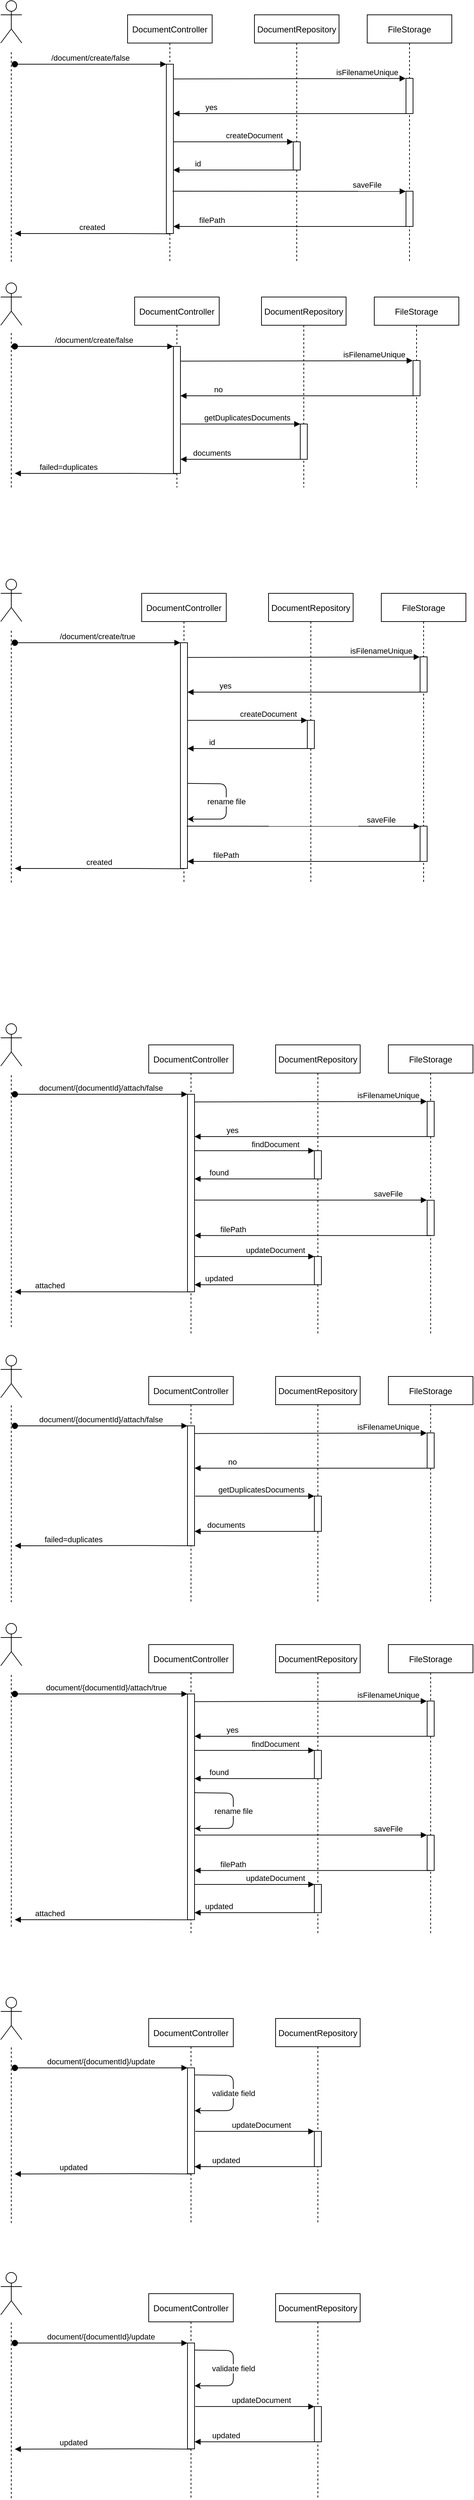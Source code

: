 <mxfile version="14.6.13" type="device"><diagram id="8T6bAkx1gr2A_bd3QeTR" name="Page-1"><mxGraphModel dx="1086" dy="806" grid="1" gridSize="10" guides="1" tooltips="1" connect="1" arrows="1" fold="1" page="1" pageScale="1" pageWidth="850" pageHeight="1100" math="0" shadow="0"><root><mxCell id="0"/><mxCell id="1" parent="0"/><mxCell id="2noFkYZ0FthQMO1kYZ7r-1" value="DocumentController" style="shape=umlLifeline;perimeter=lifelinePerimeter;container=1;collapsible=0;recursiveResize=0;rounded=0;shadow=0;strokeWidth=1;" parent="1" vertex="1"><mxGeometry x="330" y="70" width="120" height="350" as="geometry"/></mxCell><mxCell id="2noFkYZ0FthQMO1kYZ7r-2" value="" style="points=[];perimeter=orthogonalPerimeter;rounded=0;shadow=0;strokeWidth=1;" parent="2noFkYZ0FthQMO1kYZ7r-1" vertex="1"><mxGeometry x="55" y="70" width="10" height="240" as="geometry"/></mxCell><mxCell id="2noFkYZ0FthQMO1kYZ7r-3" value="/document/create/false" style="verticalAlign=bottom;startArrow=oval;endArrow=block;startSize=8;shadow=0;strokeWidth=1;" parent="2noFkYZ0FthQMO1kYZ7r-1" target="2noFkYZ0FthQMO1kYZ7r-2" edge="1"><mxGeometry relative="1" as="geometry"><mxPoint x="-160" y="70" as="sourcePoint"/></mxGeometry></mxCell><mxCell id="2noFkYZ0FthQMO1kYZ7r-4" value="DocumentRepository" style="shape=umlLifeline;perimeter=lifelinePerimeter;container=1;collapsible=0;recursiveResize=0;rounded=0;shadow=0;strokeWidth=1;" parent="1" vertex="1"><mxGeometry x="510" y="70" width="120" height="350" as="geometry"/></mxCell><mxCell id="2noFkYZ0FthQMO1kYZ7r-5" value="" style="points=[];perimeter=orthogonalPerimeter;rounded=0;shadow=0;strokeWidth=1;" parent="2noFkYZ0FthQMO1kYZ7r-4" vertex="1"><mxGeometry x="55" y="180" width="10" height="40" as="geometry"/></mxCell><mxCell id="2noFkYZ0FthQMO1kYZ7r-16" value="createDocument" style="verticalAlign=bottom;endArrow=block;entryX=0;entryY=0;shadow=0;strokeWidth=1;" parent="1" target="2noFkYZ0FthQMO1kYZ7r-5" edge="1"><mxGeometry x="0.353" relative="1" as="geometry"><mxPoint x="395" y="250" as="sourcePoint"/><mxPoint as="offset"/></mxGeometry></mxCell><mxCell id="2noFkYZ0FthQMO1kYZ7r-17" value="id" style="verticalAlign=bottom;endArrow=block;shadow=0;strokeWidth=1;" parent="1" source="2noFkYZ0FthQMO1kYZ7r-5" edge="1"><mxGeometry x="0.588" relative="1" as="geometry"><mxPoint x="450" y="290" as="sourcePoint"/><mxPoint x="395" y="290" as="targetPoint"/><Array as="points"><mxPoint x="470" y="290"/></Array><mxPoint as="offset"/></mxGeometry></mxCell><mxCell id="2noFkYZ0FthQMO1kYZ7r-18" value="" style="shape=umlActor;verticalLabelPosition=bottom;verticalAlign=top;html=1;outlineConnect=0;" parent="1" vertex="1"><mxGeometry x="150" y="50" width="30" height="60" as="geometry"/></mxCell><mxCell id="2noFkYZ0FthQMO1kYZ7r-19" value="" style="endArrow=none;dashed=1;html=1;" parent="1" edge="1"><mxGeometry width="50" height="50" relative="1" as="geometry"><mxPoint x="165" y="420" as="sourcePoint"/><mxPoint x="165" y="120" as="targetPoint"/></mxGeometry></mxCell><mxCell id="2noFkYZ0FthQMO1kYZ7r-20" value="created" style="verticalAlign=bottom;endArrow=block;shadow=0;strokeWidth=1;" parent="1" edge="1"><mxGeometry relative="1" as="geometry"><mxPoint x="390" y="380.34" as="sourcePoint"/><mxPoint x="170" y="380" as="targetPoint"/><Array as="points"><mxPoint x="315" y="380"/></Array></mxGeometry></mxCell><mxCell id="2noFkYZ0FthQMO1kYZ7r-25" value="FileStorage" style="shape=umlLifeline;perimeter=lifelinePerimeter;container=1;collapsible=0;recursiveResize=0;rounded=0;shadow=0;strokeWidth=1;" parent="1" vertex="1"><mxGeometry x="670" y="70" width="120" height="350" as="geometry"/></mxCell><mxCell id="2noFkYZ0FthQMO1kYZ7r-26" value="" style="points=[];perimeter=orthogonalPerimeter;rounded=0;shadow=0;strokeWidth=1;" parent="2noFkYZ0FthQMO1kYZ7r-25" vertex="1"><mxGeometry x="55" y="250" width="10" height="50" as="geometry"/></mxCell><mxCell id="2noFkYZ0FthQMO1kYZ7r-49" value="" style="points=[];perimeter=orthogonalPerimeter;rounded=0;shadow=0;strokeWidth=1;" parent="2noFkYZ0FthQMO1kYZ7r-25" vertex="1"><mxGeometry x="55" y="90" width="10" height="50" as="geometry"/></mxCell><mxCell id="2noFkYZ0FthQMO1kYZ7r-27" value="saveFile" style="verticalAlign=bottom;endArrow=block;shadow=0;strokeWidth=1;entryX=-0.037;entryY=0.005;entryDx=0;entryDy=0;entryPerimeter=0;exitX=0.9;exitY=0.75;exitDx=0;exitDy=0;exitPerimeter=0;" parent="1" source="2noFkYZ0FthQMO1kYZ7r-2" target="2noFkYZ0FthQMO1kYZ7r-26" edge="1"><mxGeometry x="0.669" relative="1" as="geometry"><mxPoint x="430" y="320" as="sourcePoint"/><mxPoint x="720" y="320" as="targetPoint"/><mxPoint as="offset"/></mxGeometry></mxCell><mxCell id="2noFkYZ0FthQMO1kYZ7r-29" value="filePath" style="verticalAlign=bottom;endArrow=block;shadow=0;strokeWidth=1;" parent="1" target="2noFkYZ0FthQMO1kYZ7r-2" edge="1"><mxGeometry x="0.672" relative="1" as="geometry"><mxPoint x="730" y="370" as="sourcePoint"/><mxPoint x="400" y="370" as="targetPoint"/><Array as="points"><mxPoint x="665" y="370"/></Array><mxPoint as="offset"/></mxGeometry></mxCell><mxCell id="2noFkYZ0FthQMO1kYZ7r-30" value="DocumentController" style="shape=umlLifeline;perimeter=lifelinePerimeter;container=1;collapsible=0;recursiveResize=0;rounded=0;shadow=0;strokeWidth=1;" parent="1" vertex="1"><mxGeometry x="360" y="1530" width="120" height="410" as="geometry"/></mxCell><mxCell id="2noFkYZ0FthQMO1kYZ7r-31" value="" style="points=[];perimeter=orthogonalPerimeter;rounded=0;shadow=0;strokeWidth=1;" parent="2noFkYZ0FthQMO1kYZ7r-30" vertex="1"><mxGeometry x="55" y="70" width="10" height="280" as="geometry"/></mxCell><mxCell id="2noFkYZ0FthQMO1kYZ7r-32" value="document/{documentId}/attach/false" style="verticalAlign=bottom;startArrow=oval;endArrow=block;startSize=8;shadow=0;strokeWidth=1;" parent="2noFkYZ0FthQMO1kYZ7r-30" target="2noFkYZ0FthQMO1kYZ7r-31" edge="1"><mxGeometry relative="1" as="geometry"><mxPoint x="-190" y="70" as="sourcePoint"/></mxGeometry></mxCell><mxCell id="2noFkYZ0FthQMO1kYZ7r-33" value="DocumentRepository" style="shape=umlLifeline;perimeter=lifelinePerimeter;container=1;collapsible=0;recursiveResize=0;rounded=0;shadow=0;strokeWidth=1;" parent="1" vertex="1"><mxGeometry x="540" y="1530" width="120" height="410" as="geometry"/></mxCell><mxCell id="2noFkYZ0FthQMO1kYZ7r-34" value="" style="points=[];perimeter=orthogonalPerimeter;rounded=0;shadow=0;strokeWidth=1;" parent="2noFkYZ0FthQMO1kYZ7r-33" vertex="1"><mxGeometry x="55" y="150" width="10" height="40" as="geometry"/></mxCell><mxCell id="2noFkYZ0FthQMO1kYZ7r-46" value="" style="points=[];perimeter=orthogonalPerimeter;rounded=0;shadow=0;strokeWidth=1;" parent="2noFkYZ0FthQMO1kYZ7r-33" vertex="1"><mxGeometry x="55" y="300" width="10" height="40" as="geometry"/></mxCell><mxCell id="2noFkYZ0FthQMO1kYZ7r-47" value="updateDocument" style="verticalAlign=bottom;endArrow=block;entryX=0;entryY=0;shadow=0;strokeWidth=1;" parent="2noFkYZ0FthQMO1kYZ7r-33" target="2noFkYZ0FthQMO1kYZ7r-46" edge="1"><mxGeometry x="0.353" relative="1" as="geometry"><mxPoint x="-115" y="300" as="sourcePoint"/><mxPoint as="offset"/></mxGeometry></mxCell><mxCell id="2noFkYZ0FthQMO1kYZ7r-48" value="updated" style="verticalAlign=bottom;endArrow=block;shadow=0;strokeWidth=1;" parent="2noFkYZ0FthQMO1kYZ7r-33" source="2noFkYZ0FthQMO1kYZ7r-46" edge="1"><mxGeometry x="0.588" relative="1" as="geometry"><mxPoint x="-60" y="340" as="sourcePoint"/><mxPoint x="-115" y="340" as="targetPoint"/><Array as="points"><mxPoint x="-40" y="340"/></Array><mxPoint as="offset"/></mxGeometry></mxCell><mxCell id="2noFkYZ0FthQMO1kYZ7r-35" value="findDocument" style="verticalAlign=bottom;endArrow=block;entryX=0;entryY=0;shadow=0;strokeWidth=1;" parent="1" target="2noFkYZ0FthQMO1kYZ7r-34" edge="1"><mxGeometry x="0.353" relative="1" as="geometry"><mxPoint x="425" y="1680" as="sourcePoint"/><mxPoint as="offset"/></mxGeometry></mxCell><mxCell id="2noFkYZ0FthQMO1kYZ7r-36" value="found" style="verticalAlign=bottom;endArrow=block;shadow=0;strokeWidth=1;" parent="1" source="2noFkYZ0FthQMO1kYZ7r-34" edge="1"><mxGeometry x="0.588" relative="1" as="geometry"><mxPoint x="480" y="1720" as="sourcePoint"/><mxPoint x="425" y="1720" as="targetPoint"/><Array as="points"><mxPoint x="500" y="1720"/></Array><mxPoint as="offset"/></mxGeometry></mxCell><mxCell id="2noFkYZ0FthQMO1kYZ7r-37" value="" style="shape=umlActor;verticalLabelPosition=bottom;verticalAlign=top;html=1;outlineConnect=0;" parent="1" vertex="1"><mxGeometry x="150" y="1500" width="30" height="60" as="geometry"/></mxCell><mxCell id="2noFkYZ0FthQMO1kYZ7r-38" value="" style="endArrow=none;dashed=1;html=1;" parent="1" edge="1"><mxGeometry width="50" height="50" relative="1" as="geometry"><mxPoint x="165" y="1930" as="sourcePoint"/><mxPoint x="165" y="1570" as="targetPoint"/></mxGeometry></mxCell><mxCell id="2noFkYZ0FthQMO1kYZ7r-40" value="FileStorage" style="shape=umlLifeline;perimeter=lifelinePerimeter;container=1;collapsible=0;recursiveResize=0;rounded=0;shadow=0;strokeWidth=1;" parent="1" vertex="1"><mxGeometry x="700" y="1530" width="120" height="410" as="geometry"/></mxCell><mxCell id="2noFkYZ0FthQMO1kYZ7r-41" value="" style="points=[];perimeter=orthogonalPerimeter;rounded=0;shadow=0;strokeWidth=1;" parent="2noFkYZ0FthQMO1kYZ7r-40" vertex="1"><mxGeometry x="55" y="220.25" width="10" height="50" as="geometry"/></mxCell><mxCell id="2noFkYZ0FthQMO1kYZ7r-53" value="isFilenameUnique" style="verticalAlign=bottom;endArrow=block;shadow=0;strokeWidth=1;entryX=-0.045;entryY=0.004;entryDx=0;entryDy=0;entryPerimeter=0;exitX=1.06;exitY=0.337;exitDx=0;exitDy=0;exitPerimeter=0;" parent="2noFkYZ0FthQMO1kYZ7r-40" target="2noFkYZ0FthQMO1kYZ7r-52" edge="1"><mxGeometry x="0.669" relative="1" as="geometry"><mxPoint x="-274.4" y="80.88" as="sourcePoint"/><mxPoint x="50.63" y="80.25" as="targetPoint"/><mxPoint as="offset"/></mxGeometry></mxCell><mxCell id="2noFkYZ0FthQMO1kYZ7r-52" value="" style="points=[];perimeter=orthogonalPerimeter;rounded=0;shadow=0;strokeWidth=1;" parent="2noFkYZ0FthQMO1kYZ7r-40" vertex="1"><mxGeometry x="55" y="80" width="10" height="50" as="geometry"/></mxCell><mxCell id="2noFkYZ0FthQMO1kYZ7r-54" value="yes" style="verticalAlign=bottom;endArrow=block;shadow=0;strokeWidth=1;" parent="2noFkYZ0FthQMO1kYZ7r-40" edge="1"><mxGeometry x="0.672" relative="1" as="geometry"><mxPoint x="55" y="130.0" as="sourcePoint"/><mxPoint x="-275" y="130" as="targetPoint"/><Array as="points"><mxPoint x="-10" y="130"/></Array><mxPoint as="offset"/></mxGeometry></mxCell><mxCell id="2noFkYZ0FthQMO1kYZ7r-42" value="saveFile" style="verticalAlign=bottom;endArrow=block;entryX=-0.036;entryY=-0.005;shadow=0;strokeWidth=1;entryDx=0;entryDy=0;entryPerimeter=0;" parent="1" target="2noFkYZ0FthQMO1kYZ7r-41" edge="1"><mxGeometry x="0.669" relative="1" as="geometry"><mxPoint x="425" y="1750" as="sourcePoint"/><mxPoint x="750" y="1750.25" as="targetPoint"/><mxPoint as="offset"/></mxGeometry></mxCell><mxCell id="2noFkYZ0FthQMO1kYZ7r-43" value="filePath" style="verticalAlign=bottom;endArrow=block;shadow=0;strokeWidth=1;" parent="1" edge="1"><mxGeometry x="0.672" relative="1" as="geometry"><mxPoint x="760" y="1800.25" as="sourcePoint"/><mxPoint x="425" y="1800.25" as="targetPoint"/><Array as="points"><mxPoint x="665" y="1800.25"/></Array><mxPoint as="offset"/></mxGeometry></mxCell><mxCell id="2noFkYZ0FthQMO1kYZ7r-50" value="isFilenameUnique" style="verticalAlign=bottom;endArrow=block;shadow=0;strokeWidth=1;entryX=-0.045;entryY=0.004;entryDx=0;entryDy=0;entryPerimeter=0;exitX=1.06;exitY=0.337;exitDx=0;exitDy=0;exitPerimeter=0;" parent="1" target="2noFkYZ0FthQMO1kYZ7r-49" edge="1"><mxGeometry x="0.669" relative="1" as="geometry"><mxPoint x="395.6" y="160.88" as="sourcePoint"/><mxPoint x="720.63" y="160.25" as="targetPoint"/><mxPoint as="offset"/></mxGeometry></mxCell><mxCell id="2noFkYZ0FthQMO1kYZ7r-51" value="yes" style="verticalAlign=bottom;endArrow=block;shadow=0;strokeWidth=1;" parent="1" edge="1"><mxGeometry x="0.672" relative="1" as="geometry"><mxPoint x="725" y="210.0" as="sourcePoint"/><mxPoint x="395" y="210" as="targetPoint"/><Array as="points"><mxPoint x="660" y="210"/></Array><mxPoint as="offset"/></mxGeometry></mxCell><mxCell id="2noFkYZ0FthQMO1kYZ7r-56" value="DocumentController" style="shape=umlLifeline;perimeter=lifelinePerimeter;container=1;collapsible=0;recursiveResize=0;rounded=0;shadow=0;strokeWidth=1;" parent="1" vertex="1"><mxGeometry x="340" y="470" width="120" height="270" as="geometry"/></mxCell><mxCell id="2noFkYZ0FthQMO1kYZ7r-57" value="" style="points=[];perimeter=orthogonalPerimeter;rounded=0;shadow=0;strokeWidth=1;" parent="2noFkYZ0FthQMO1kYZ7r-56" vertex="1"><mxGeometry x="55" y="70" width="10" height="180" as="geometry"/></mxCell><mxCell id="2noFkYZ0FthQMO1kYZ7r-58" value="/document/create/false" style="verticalAlign=bottom;startArrow=oval;endArrow=block;startSize=8;shadow=0;strokeWidth=1;" parent="2noFkYZ0FthQMO1kYZ7r-56" target="2noFkYZ0FthQMO1kYZ7r-57" edge="1"><mxGeometry relative="1" as="geometry"><mxPoint x="-170" y="70" as="sourcePoint"/></mxGeometry></mxCell><mxCell id="2noFkYZ0FthQMO1kYZ7r-59" value="DocumentRepository" style="shape=umlLifeline;perimeter=lifelinePerimeter;container=1;collapsible=0;recursiveResize=0;rounded=0;shadow=0;strokeWidth=1;" parent="1" vertex="1"><mxGeometry x="520" y="470" width="120" height="270" as="geometry"/></mxCell><mxCell id="2noFkYZ0FthQMO1kYZ7r-63" value="" style="shape=umlActor;verticalLabelPosition=bottom;verticalAlign=top;html=1;outlineConnect=0;" parent="1" vertex="1"><mxGeometry x="150" y="450" width="30" height="60" as="geometry"/></mxCell><mxCell id="2noFkYZ0FthQMO1kYZ7r-64" value="" style="endArrow=none;dashed=1;html=1;" parent="1" edge="1"><mxGeometry width="50" height="50" relative="1" as="geometry"><mxPoint x="165" y="740" as="sourcePoint"/><mxPoint x="165" y="520" as="targetPoint"/></mxGeometry></mxCell><mxCell id="2noFkYZ0FthQMO1kYZ7r-65" value="failed=duplicates" style="verticalAlign=bottom;endArrow=block;shadow=0;strokeWidth=1;" parent="1" edge="1"><mxGeometry x="0.333" relative="1" as="geometry"><mxPoint x="400" y="720.34" as="sourcePoint"/><mxPoint x="170" y="720" as="targetPoint"/><Array as="points"><mxPoint x="325" y="720"/></Array><mxPoint as="offset"/></mxGeometry></mxCell><mxCell id="2noFkYZ0FthQMO1kYZ7r-66" value="FileStorage" style="shape=umlLifeline;perimeter=lifelinePerimeter;container=1;collapsible=0;recursiveResize=0;rounded=0;shadow=0;strokeWidth=1;" parent="1" vertex="1"><mxGeometry x="680" y="470" width="120" height="270" as="geometry"/></mxCell><mxCell id="2noFkYZ0FthQMO1kYZ7r-68" value="" style="points=[];perimeter=orthogonalPerimeter;rounded=0;shadow=0;strokeWidth=1;" parent="2noFkYZ0FthQMO1kYZ7r-66" vertex="1"><mxGeometry x="55" y="90" width="10" height="50" as="geometry"/></mxCell><mxCell id="2noFkYZ0FthQMO1kYZ7r-71" value="isFilenameUnique" style="verticalAlign=bottom;endArrow=block;shadow=0;strokeWidth=1;entryX=-0.045;entryY=0.004;entryDx=0;entryDy=0;entryPerimeter=0;exitX=1.06;exitY=0.337;exitDx=0;exitDy=0;exitPerimeter=0;" parent="1" target="2noFkYZ0FthQMO1kYZ7r-68" edge="1"><mxGeometry x="0.669" relative="1" as="geometry"><mxPoint x="405.6" y="560.88" as="sourcePoint"/><mxPoint x="730.63" y="560.25" as="targetPoint"/><mxPoint as="offset"/></mxGeometry></mxCell><mxCell id="2noFkYZ0FthQMO1kYZ7r-72" value="no" style="verticalAlign=bottom;endArrow=block;shadow=0;strokeWidth=1;" parent="1" edge="1"><mxGeometry x="0.672" relative="1" as="geometry"><mxPoint x="735" y="610.0" as="sourcePoint"/><mxPoint x="405" y="610" as="targetPoint"/><Array as="points"><mxPoint x="670" y="610"/></Array><mxPoint as="offset"/></mxGeometry></mxCell><mxCell id="2noFkYZ0FthQMO1kYZ7r-107" value="DocumentController" style="shape=umlLifeline;perimeter=lifelinePerimeter;container=1;collapsible=0;recursiveResize=0;rounded=0;shadow=0;strokeWidth=1;" parent="1" vertex="1"><mxGeometry x="350" y="890" width="120" height="410" as="geometry"/></mxCell><mxCell id="2noFkYZ0FthQMO1kYZ7r-108" value="" style="points=[];perimeter=orthogonalPerimeter;rounded=0;shadow=0;strokeWidth=1;" parent="2noFkYZ0FthQMO1kYZ7r-107" vertex="1"><mxGeometry x="55" y="70" width="10" height="320" as="geometry"/></mxCell><mxCell id="2noFkYZ0FthQMO1kYZ7r-109" value="/document/create/true" style="verticalAlign=bottom;startArrow=oval;endArrow=block;startSize=8;shadow=0;strokeWidth=1;" parent="2noFkYZ0FthQMO1kYZ7r-107" target="2noFkYZ0FthQMO1kYZ7r-108" edge="1"><mxGeometry relative="1" as="geometry"><mxPoint x="-180" y="70" as="sourcePoint"/></mxGeometry></mxCell><mxCell id="2noFkYZ0FthQMO1kYZ7r-126" value="rename file" style="endArrow=classic;html=1;exitX=1.016;exitY=0.623;exitDx=0;exitDy=0;exitPerimeter=0;" parent="2noFkYZ0FthQMO1kYZ7r-107" source="2noFkYZ0FthQMO1kYZ7r-108" edge="1"><mxGeometry width="50" height="50" relative="1" as="geometry"><mxPoint x="70" y="270" as="sourcePoint"/><mxPoint x="65" y="320" as="targetPoint"/><Array as="points"><mxPoint x="120" y="270"/><mxPoint x="120" y="320"/></Array></mxGeometry></mxCell><mxCell id="2noFkYZ0FthQMO1kYZ7r-110" value="DocumentRepository" style="shape=umlLifeline;perimeter=lifelinePerimeter;container=1;collapsible=0;recursiveResize=0;rounded=0;shadow=0;strokeWidth=1;" parent="1" vertex="1"><mxGeometry x="530" y="890" width="120" height="410" as="geometry"/></mxCell><mxCell id="2noFkYZ0FthQMO1kYZ7r-111" value="" style="points=[];perimeter=orthogonalPerimeter;rounded=0;shadow=0;strokeWidth=1;" parent="2noFkYZ0FthQMO1kYZ7r-110" vertex="1"><mxGeometry x="55" y="180" width="10" height="40" as="geometry"/></mxCell><mxCell id="2noFkYZ0FthQMO1kYZ7r-112" value="createDocument" style="verticalAlign=bottom;endArrow=block;entryX=0;entryY=0;shadow=0;strokeWidth=1;" parent="1" target="2noFkYZ0FthQMO1kYZ7r-111" edge="1"><mxGeometry x="0.353" relative="1" as="geometry"><mxPoint x="415" y="1070" as="sourcePoint"/><mxPoint as="offset"/></mxGeometry></mxCell><mxCell id="2noFkYZ0FthQMO1kYZ7r-113" value="id" style="verticalAlign=bottom;endArrow=block;shadow=0;strokeWidth=1;" parent="1" source="2noFkYZ0FthQMO1kYZ7r-111" edge="1"><mxGeometry x="0.588" relative="1" as="geometry"><mxPoint x="470" y="1110" as="sourcePoint"/><mxPoint x="415" y="1110" as="targetPoint"/><Array as="points"><mxPoint x="490" y="1110"/></Array><mxPoint as="offset"/></mxGeometry></mxCell><mxCell id="2noFkYZ0FthQMO1kYZ7r-114" value="" style="shape=umlActor;verticalLabelPosition=bottom;verticalAlign=top;html=1;outlineConnect=0;" parent="1" vertex="1"><mxGeometry x="150" y="870" width="30" height="60" as="geometry"/></mxCell><mxCell id="2noFkYZ0FthQMO1kYZ7r-115" value="" style="endArrow=none;dashed=1;html=1;" parent="1" edge="1"><mxGeometry width="50" height="50" relative="1" as="geometry"><mxPoint x="165" y="1300" as="sourcePoint"/><mxPoint x="165" y="940.0" as="targetPoint"/></mxGeometry></mxCell><mxCell id="2noFkYZ0FthQMO1kYZ7r-116" value="created" style="verticalAlign=bottom;endArrow=block;shadow=0;strokeWidth=1;" parent="1" edge="1"><mxGeometry relative="1" as="geometry"><mxPoint x="410" y="1280.34" as="sourcePoint"/><mxPoint x="170" y="1280" as="targetPoint"/><Array as="points"><mxPoint x="335" y="1280"/></Array></mxGeometry></mxCell><mxCell id="2noFkYZ0FthQMO1kYZ7r-117" value="FileStorage" style="shape=umlLifeline;perimeter=lifelinePerimeter;container=1;collapsible=0;recursiveResize=0;rounded=0;shadow=0;strokeWidth=1;" parent="1" vertex="1"><mxGeometry x="690" y="890" width="120" height="410" as="geometry"/></mxCell><mxCell id="2noFkYZ0FthQMO1kYZ7r-118" value="" style="points=[];perimeter=orthogonalPerimeter;rounded=0;shadow=0;strokeWidth=1;" parent="2noFkYZ0FthQMO1kYZ7r-117" vertex="1"><mxGeometry x="55" y="330" width="10" height="50" as="geometry"/></mxCell><mxCell id="2noFkYZ0FthQMO1kYZ7r-119" value="" style="points=[];perimeter=orthogonalPerimeter;rounded=0;shadow=0;strokeWidth=1;" parent="2noFkYZ0FthQMO1kYZ7r-117" vertex="1"><mxGeometry x="55" y="90" width="10" height="50" as="geometry"/></mxCell><mxCell id="2noFkYZ0FthQMO1kYZ7r-120" value="saveFile" style="verticalAlign=bottom;endArrow=block;shadow=0;strokeWidth=1;entryX=-0.037;entryY=0.005;entryDx=0;entryDy=0;entryPerimeter=0;exitX=0.9;exitY=0.75;exitDx=0;exitDy=0;exitPerimeter=0;" parent="1" target="2noFkYZ0FthQMO1kYZ7r-118" edge="1"><mxGeometry x="0.669" relative="1" as="geometry"><mxPoint x="414" y="1220" as="sourcePoint"/><mxPoint x="740" y="1220" as="targetPoint"/><mxPoint as="offset"/></mxGeometry></mxCell><mxCell id="2noFkYZ0FthQMO1kYZ7r-121" value="filePath" style="verticalAlign=bottom;endArrow=block;shadow=0;strokeWidth=1;" parent="1" edge="1"><mxGeometry x="0.672" relative="1" as="geometry"><mxPoint x="750" y="1270" as="sourcePoint"/><mxPoint x="415" y="1270" as="targetPoint"/><Array as="points"><mxPoint x="685" y="1270"/></Array><mxPoint as="offset"/></mxGeometry></mxCell><mxCell id="2noFkYZ0FthQMO1kYZ7r-122" value="isFilenameUnique" style="verticalAlign=bottom;endArrow=block;shadow=0;strokeWidth=1;entryX=-0.045;entryY=0.004;entryDx=0;entryDy=0;entryPerimeter=0;exitX=1.06;exitY=0.337;exitDx=0;exitDy=0;exitPerimeter=0;" parent="1" target="2noFkYZ0FthQMO1kYZ7r-119" edge="1"><mxGeometry x="0.669" relative="1" as="geometry"><mxPoint x="415.6" y="980.88" as="sourcePoint"/><mxPoint x="740.63" y="980.25" as="targetPoint"/><mxPoint as="offset"/></mxGeometry></mxCell><mxCell id="2noFkYZ0FthQMO1kYZ7r-123" value="yes" style="verticalAlign=bottom;endArrow=block;shadow=0;strokeWidth=1;" parent="1" edge="1"><mxGeometry x="0.672" relative="1" as="geometry"><mxPoint x="745" y="1030" as="sourcePoint"/><mxPoint x="415" y="1030" as="targetPoint"/><Array as="points"><mxPoint x="680" y="1030"/></Array><mxPoint as="offset"/></mxGeometry></mxCell><mxCell id="2noFkYZ0FthQMO1kYZ7r-127" value="" style="points=[];perimeter=orthogonalPerimeter;rounded=0;shadow=0;strokeWidth=1;" parent="1" vertex="1"><mxGeometry x="575" y="650" width="10" height="50" as="geometry"/></mxCell><mxCell id="2noFkYZ0FthQMO1kYZ7r-128" value="getDuplicatesDocuments" style="verticalAlign=bottom;endArrow=block;shadow=0;strokeWidth=1;entryX=-0.045;entryY=0.004;entryDx=0;entryDy=0;entryPerimeter=0;exitX=1.1;exitY=0.611;exitDx=0;exitDy=0;exitPerimeter=0;" parent="1" source="2noFkYZ0FthQMO1kYZ7r-57" edge="1"><mxGeometry x="0.112" relative="1" as="geometry"><mxPoint x="410" y="650" as="sourcePoint"/><mxPoint x="575" y="650" as="targetPoint"/><mxPoint as="offset"/></mxGeometry></mxCell><mxCell id="2noFkYZ0FthQMO1kYZ7r-129" value="documents" style="verticalAlign=bottom;endArrow=block;shadow=0;strokeWidth=1;" parent="1" edge="1"><mxGeometry x="0.471" relative="1" as="geometry"><mxPoint x="575" y="700" as="sourcePoint"/><mxPoint x="405" y="700" as="targetPoint"/><Array as="points"><mxPoint x="510" y="700"/></Array><mxPoint as="offset"/></mxGeometry></mxCell><mxCell id="2noFkYZ0FthQMO1kYZ7r-155" value="DocumentController" style="shape=umlLifeline;perimeter=lifelinePerimeter;container=1;collapsible=0;recursiveResize=0;rounded=0;shadow=0;strokeWidth=1;" parent="1" vertex="1"><mxGeometry x="360" y="2000" width="120" height="320" as="geometry"/></mxCell><mxCell id="2noFkYZ0FthQMO1kYZ7r-156" value="" style="points=[];perimeter=orthogonalPerimeter;rounded=0;shadow=0;strokeWidth=1;" parent="2noFkYZ0FthQMO1kYZ7r-155" vertex="1"><mxGeometry x="55" y="70" width="10" height="170" as="geometry"/></mxCell><mxCell id="2noFkYZ0FthQMO1kYZ7r-157" value="document/{documentId}/attach/false" style="verticalAlign=bottom;startArrow=oval;endArrow=block;startSize=8;shadow=0;strokeWidth=1;" parent="2noFkYZ0FthQMO1kYZ7r-155" target="2noFkYZ0FthQMO1kYZ7r-156" edge="1"><mxGeometry relative="1" as="geometry"><mxPoint x="-190" y="70" as="sourcePoint"/></mxGeometry></mxCell><mxCell id="2noFkYZ0FthQMO1kYZ7r-158" value="DocumentRepository" style="shape=umlLifeline;perimeter=lifelinePerimeter;container=1;collapsible=0;recursiveResize=0;rounded=0;shadow=0;strokeWidth=1;" parent="1" vertex="1"><mxGeometry x="540" y="2000" width="120" height="320" as="geometry"/></mxCell><mxCell id="2noFkYZ0FthQMO1kYZ7r-165" value="" style="shape=umlActor;verticalLabelPosition=bottom;verticalAlign=top;html=1;outlineConnect=0;" parent="1" vertex="1"><mxGeometry x="150" y="1970" width="30" height="60" as="geometry"/></mxCell><mxCell id="2noFkYZ0FthQMO1kYZ7r-166" value="" style="endArrow=none;dashed=1;html=1;" parent="1" edge="1"><mxGeometry width="50" height="50" relative="1" as="geometry"><mxPoint x="165" y="2320" as="sourcePoint"/><mxPoint x="165" y="2040" as="targetPoint"/></mxGeometry></mxCell><mxCell id="2noFkYZ0FthQMO1kYZ7r-168" value="FileStorage" style="shape=umlLifeline;perimeter=lifelinePerimeter;container=1;collapsible=0;recursiveResize=0;rounded=0;shadow=0;strokeWidth=1;" parent="1" vertex="1"><mxGeometry x="700" y="2000" width="120" height="320" as="geometry"/></mxCell><mxCell id="2noFkYZ0FthQMO1kYZ7r-170" value="isFilenameUnique" style="verticalAlign=bottom;endArrow=block;shadow=0;strokeWidth=1;entryX=-0.045;entryY=0.004;entryDx=0;entryDy=0;entryPerimeter=0;exitX=1.06;exitY=0.337;exitDx=0;exitDy=0;exitPerimeter=0;" parent="2noFkYZ0FthQMO1kYZ7r-168" target="2noFkYZ0FthQMO1kYZ7r-171" edge="1"><mxGeometry x="0.669" relative="1" as="geometry"><mxPoint x="-274.4" y="80.88" as="sourcePoint"/><mxPoint x="50.63" y="80.25" as="targetPoint"/><mxPoint as="offset"/></mxGeometry></mxCell><mxCell id="2noFkYZ0FthQMO1kYZ7r-171" value="" style="points=[];perimeter=orthogonalPerimeter;rounded=0;shadow=0;strokeWidth=1;" parent="2noFkYZ0FthQMO1kYZ7r-168" vertex="1"><mxGeometry x="55" y="80" width="10" height="50" as="geometry"/></mxCell><mxCell id="2noFkYZ0FthQMO1kYZ7r-172" value="no" style="verticalAlign=bottom;endArrow=block;shadow=0;strokeWidth=1;" parent="2noFkYZ0FthQMO1kYZ7r-168" edge="1"><mxGeometry x="0.672" relative="1" as="geometry"><mxPoint x="55" y="130.0" as="sourcePoint"/><mxPoint x="-275" y="130" as="targetPoint"/><Array as="points"><mxPoint x="-10" y="130"/></Array><mxPoint as="offset"/></mxGeometry></mxCell><mxCell id="2noFkYZ0FthQMO1kYZ7r-176" value="failed=duplicates" style="verticalAlign=bottom;endArrow=block;shadow=0;strokeWidth=1;" parent="1" edge="1"><mxGeometry x="0.333" relative="1" as="geometry"><mxPoint x="420" y="2239.93" as="sourcePoint"/><mxPoint x="170" y="2240" as="targetPoint"/><Array as="points"><mxPoint x="345" y="2239.59"/></Array><mxPoint as="offset"/></mxGeometry></mxCell><mxCell id="2noFkYZ0FthQMO1kYZ7r-177" value="" style="points=[];perimeter=orthogonalPerimeter;rounded=0;shadow=0;strokeWidth=1;" parent="1" vertex="1"><mxGeometry x="595" y="2169.59" width="10" height="50" as="geometry"/></mxCell><mxCell id="2noFkYZ0FthQMO1kYZ7r-178" value="getDuplicatesDocuments" style="verticalAlign=bottom;endArrow=block;shadow=0;strokeWidth=1;entryX=-0.045;entryY=0.004;entryDx=0;entryDy=0;entryPerimeter=0;exitX=1.1;exitY=0.611;exitDx=0;exitDy=0;exitPerimeter=0;" parent="1" edge="1"><mxGeometry x="0.112" relative="1" as="geometry"><mxPoint x="426" y="2169.57" as="sourcePoint"/><mxPoint x="595" y="2169.59" as="targetPoint"/><mxPoint as="offset"/></mxGeometry></mxCell><mxCell id="2noFkYZ0FthQMO1kYZ7r-179" value="documents" style="verticalAlign=bottom;endArrow=block;shadow=0;strokeWidth=1;" parent="1" edge="1"><mxGeometry x="0.471" relative="1" as="geometry"><mxPoint x="595" y="2219.59" as="sourcePoint"/><mxPoint x="425" y="2219.59" as="targetPoint"/><Array as="points"><mxPoint x="530" y="2219.59"/></Array><mxPoint as="offset"/></mxGeometry></mxCell><mxCell id="2noFkYZ0FthQMO1kYZ7r-180" value="DocumentController" style="shape=umlLifeline;perimeter=lifelinePerimeter;container=1;collapsible=0;recursiveResize=0;rounded=0;shadow=0;strokeWidth=1;" parent="1" vertex="1"><mxGeometry x="360" y="2380" width="120" height="410" as="geometry"/></mxCell><mxCell id="2noFkYZ0FthQMO1kYZ7r-181" value="" style="points=[];perimeter=orthogonalPerimeter;rounded=0;shadow=0;strokeWidth=1;" parent="2noFkYZ0FthQMO1kYZ7r-180" vertex="1"><mxGeometry x="55" y="70" width="10" height="320" as="geometry"/></mxCell><mxCell id="2noFkYZ0FthQMO1kYZ7r-182" value="document/{documentId}/attach/true" style="verticalAlign=bottom;startArrow=oval;endArrow=block;startSize=8;shadow=0;strokeWidth=1;" parent="2noFkYZ0FthQMO1kYZ7r-180" target="2noFkYZ0FthQMO1kYZ7r-181" edge="1"><mxGeometry x="0.061" relative="1" as="geometry"><mxPoint x="-190" y="70" as="sourcePoint"/><mxPoint as="offset"/></mxGeometry></mxCell><mxCell id="2noFkYZ0FthQMO1kYZ7r-183" value="DocumentRepository" style="shape=umlLifeline;perimeter=lifelinePerimeter;container=1;collapsible=0;recursiveResize=0;rounded=0;shadow=0;strokeWidth=1;" parent="1" vertex="1"><mxGeometry x="540" y="2380" width="120" height="410" as="geometry"/></mxCell><mxCell id="2noFkYZ0FthQMO1kYZ7r-184" value="" style="points=[];perimeter=orthogonalPerimeter;rounded=0;shadow=0;strokeWidth=1;" parent="2noFkYZ0FthQMO1kYZ7r-183" vertex="1"><mxGeometry x="55" y="150" width="10" height="40" as="geometry"/></mxCell><mxCell id="2noFkYZ0FthQMO1kYZ7r-185" value="" style="points=[];perimeter=orthogonalPerimeter;rounded=0;shadow=0;strokeWidth=1;" parent="2noFkYZ0FthQMO1kYZ7r-183" vertex="1"><mxGeometry x="55" y="340" width="10" height="40" as="geometry"/></mxCell><mxCell id="2noFkYZ0FthQMO1kYZ7r-186" value="updateDocument" style="verticalAlign=bottom;endArrow=block;entryX=0;entryY=0;shadow=0;strokeWidth=1;" parent="2noFkYZ0FthQMO1kYZ7r-183" target="2noFkYZ0FthQMO1kYZ7r-185" edge="1"><mxGeometry x="0.353" relative="1" as="geometry"><mxPoint x="-115" y="340" as="sourcePoint"/><mxPoint as="offset"/></mxGeometry></mxCell><mxCell id="2noFkYZ0FthQMO1kYZ7r-187" value="updated" style="verticalAlign=bottom;endArrow=block;shadow=0;strokeWidth=1;" parent="2noFkYZ0FthQMO1kYZ7r-183" source="2noFkYZ0FthQMO1kYZ7r-185" edge="1"><mxGeometry x="0.588" relative="1" as="geometry"><mxPoint x="-60" y="380" as="sourcePoint"/><mxPoint x="-115" y="380" as="targetPoint"/><Array as="points"><mxPoint x="-40" y="380"/></Array><mxPoint as="offset"/></mxGeometry></mxCell><mxCell id="2noFkYZ0FthQMO1kYZ7r-188" value="findDocument" style="verticalAlign=bottom;endArrow=block;entryX=0;entryY=0;shadow=0;strokeWidth=1;" parent="1" target="2noFkYZ0FthQMO1kYZ7r-184" edge="1"><mxGeometry x="0.353" relative="1" as="geometry"><mxPoint x="425" y="2530" as="sourcePoint"/><mxPoint as="offset"/></mxGeometry></mxCell><mxCell id="2noFkYZ0FthQMO1kYZ7r-189" value="found" style="verticalAlign=bottom;endArrow=block;shadow=0;strokeWidth=1;" parent="1" source="2noFkYZ0FthQMO1kYZ7r-184" edge="1"><mxGeometry x="0.588" relative="1" as="geometry"><mxPoint x="480" y="2570" as="sourcePoint"/><mxPoint x="425" y="2570" as="targetPoint"/><Array as="points"><mxPoint x="500" y="2570"/></Array><mxPoint as="offset"/></mxGeometry></mxCell><mxCell id="2noFkYZ0FthQMO1kYZ7r-190" value="" style="shape=umlActor;verticalLabelPosition=bottom;verticalAlign=top;html=1;outlineConnect=0;" parent="1" vertex="1"><mxGeometry x="150" y="2350" width="30" height="60" as="geometry"/></mxCell><mxCell id="2noFkYZ0FthQMO1kYZ7r-191" value="" style="endArrow=none;dashed=1;html=1;" parent="1" edge="1"><mxGeometry width="50" height="50" relative="1" as="geometry"><mxPoint x="165" y="2780" as="sourcePoint"/><mxPoint x="165" y="2420" as="targetPoint"/></mxGeometry></mxCell><mxCell id="2noFkYZ0FthQMO1kYZ7r-193" value="FileStorage" style="shape=umlLifeline;perimeter=lifelinePerimeter;container=1;collapsible=0;recursiveResize=0;rounded=0;shadow=0;strokeWidth=1;" parent="1" vertex="1"><mxGeometry x="700" y="2380" width="120" height="410" as="geometry"/></mxCell><mxCell id="2noFkYZ0FthQMO1kYZ7r-194" value="" style="points=[];perimeter=orthogonalPerimeter;rounded=0;shadow=0;strokeWidth=1;" parent="2noFkYZ0FthQMO1kYZ7r-193" vertex="1"><mxGeometry x="55" y="270.25" width="10" height="50" as="geometry"/></mxCell><mxCell id="2noFkYZ0FthQMO1kYZ7r-195" value="isFilenameUnique" style="verticalAlign=bottom;endArrow=block;shadow=0;strokeWidth=1;entryX=-0.045;entryY=0.004;entryDx=0;entryDy=0;entryPerimeter=0;exitX=1.06;exitY=0.337;exitDx=0;exitDy=0;exitPerimeter=0;" parent="2noFkYZ0FthQMO1kYZ7r-193" target="2noFkYZ0FthQMO1kYZ7r-196" edge="1"><mxGeometry x="0.669" relative="1" as="geometry"><mxPoint x="-274.4" y="80.88" as="sourcePoint"/><mxPoint x="50.63" y="80.25" as="targetPoint"/><mxPoint as="offset"/></mxGeometry></mxCell><mxCell id="2noFkYZ0FthQMO1kYZ7r-196" value="" style="points=[];perimeter=orthogonalPerimeter;rounded=0;shadow=0;strokeWidth=1;" parent="2noFkYZ0FthQMO1kYZ7r-193" vertex="1"><mxGeometry x="55" y="80" width="10" height="50" as="geometry"/></mxCell><mxCell id="2noFkYZ0FthQMO1kYZ7r-197" value="yes" style="verticalAlign=bottom;endArrow=block;shadow=0;strokeWidth=1;" parent="2noFkYZ0FthQMO1kYZ7r-193" edge="1"><mxGeometry x="0.672" relative="1" as="geometry"><mxPoint x="55" y="130.0" as="sourcePoint"/><mxPoint x="-275" y="130" as="targetPoint"/><Array as="points"><mxPoint x="-10" y="130"/></Array><mxPoint as="offset"/></mxGeometry></mxCell><mxCell id="2noFkYZ0FthQMO1kYZ7r-198" value="saveFile" style="verticalAlign=bottom;endArrow=block;entryX=-0.036;entryY=-0.005;shadow=0;strokeWidth=1;entryDx=0;entryDy=0;entryPerimeter=0;" parent="1" target="2noFkYZ0FthQMO1kYZ7r-194" edge="1"><mxGeometry x="0.669" relative="1" as="geometry"><mxPoint x="425" y="2650" as="sourcePoint"/><mxPoint x="750" y="2650.25" as="targetPoint"/><mxPoint as="offset"/></mxGeometry></mxCell><mxCell id="2noFkYZ0FthQMO1kYZ7r-199" value="filePath" style="verticalAlign=bottom;endArrow=block;shadow=0;strokeWidth=1;" parent="1" edge="1"><mxGeometry x="0.672" relative="1" as="geometry"><mxPoint x="760" y="2700.25" as="sourcePoint"/><mxPoint x="425" y="2700.25" as="targetPoint"/><Array as="points"><mxPoint x="665" y="2700.25"/></Array><mxPoint as="offset"/></mxGeometry></mxCell><mxCell id="2noFkYZ0FthQMO1kYZ7r-202" value="rename file" style="endArrow=classic;html=1;exitX=1.016;exitY=0.623;exitDx=0;exitDy=0;exitPerimeter=0;" parent="1" edge="1"><mxGeometry width="50" height="50" relative="1" as="geometry"><mxPoint x="425.16" y="2590" as="sourcePoint"/><mxPoint x="425" y="2640.64" as="targetPoint"/><Array as="points"><mxPoint x="480" y="2590.64"/><mxPoint x="480" y="2640.64"/></Array></mxGeometry></mxCell><mxCell id="2noFkYZ0FthQMO1kYZ7r-203" value="attached" style="verticalAlign=bottom;endArrow=block;shadow=0;strokeWidth=1;exitX=0.5;exitY=0.854;exitDx=0;exitDy=0;exitPerimeter=0;" parent="1" edge="1"><mxGeometry x="0.6" relative="1" as="geometry"><mxPoint x="420" y="1880.14" as="sourcePoint"/><mxPoint x="170" y="1880" as="targetPoint"/><Array as="points"><mxPoint x="345" y="1880"/></Array><mxPoint as="offset"/></mxGeometry></mxCell><mxCell id="2noFkYZ0FthQMO1kYZ7r-204" value="attached" style="verticalAlign=bottom;endArrow=block;shadow=0;strokeWidth=1;exitX=0.5;exitY=0.854;exitDx=0;exitDy=0;exitPerimeter=0;" parent="1" edge="1"><mxGeometry x="0.6" relative="1" as="geometry"><mxPoint x="420" y="2770.14" as="sourcePoint"/><mxPoint x="170" y="2770" as="targetPoint"/><Array as="points"><mxPoint x="345" y="2770"/></Array><mxPoint as="offset"/></mxGeometry></mxCell><mxCell id="2noFkYZ0FthQMO1kYZ7r-205" value="DocumentController" style="shape=umlLifeline;perimeter=lifelinePerimeter;container=1;collapsible=0;recursiveResize=0;rounded=0;shadow=0;strokeWidth=1;" parent="1" vertex="1"><mxGeometry x="360" y="2910" width="120" height="290" as="geometry"/></mxCell><mxCell id="2noFkYZ0FthQMO1kYZ7r-206" value="" style="points=[];perimeter=orthogonalPerimeter;rounded=0;shadow=0;strokeWidth=1;" parent="2noFkYZ0FthQMO1kYZ7r-205" vertex="1"><mxGeometry x="55" y="70" width="10" height="150" as="geometry"/></mxCell><mxCell id="2noFkYZ0FthQMO1kYZ7r-207" value="document/{documentId}/update" style="verticalAlign=bottom;startArrow=oval;endArrow=block;startSize=8;shadow=0;strokeWidth=1;" parent="2noFkYZ0FthQMO1kYZ7r-205" target="2noFkYZ0FthQMO1kYZ7r-206" edge="1"><mxGeometry relative="1" as="geometry"><mxPoint x="-190" y="70" as="sourcePoint"/></mxGeometry></mxCell><mxCell id="2noFkYZ0FthQMO1kYZ7r-208" value="DocumentRepository" style="shape=umlLifeline;perimeter=lifelinePerimeter;container=1;collapsible=0;recursiveResize=0;rounded=0;shadow=0;strokeWidth=1;" parent="1" vertex="1"><mxGeometry x="540" y="2910" width="120" height="290" as="geometry"/></mxCell><mxCell id="2noFkYZ0FthQMO1kYZ7r-216" value="" style="points=[];perimeter=orthogonalPerimeter;rounded=0;shadow=0;strokeWidth=1;" parent="2noFkYZ0FthQMO1kYZ7r-208" vertex="1"><mxGeometry x="55" y="160" width="10" height="50" as="geometry"/></mxCell><mxCell id="2noFkYZ0FthQMO1kYZ7r-217" value="updateDocument" style="verticalAlign=bottom;endArrow=block;shadow=0;strokeWidth=1;entryX=-0.045;entryY=0.004;entryDx=0;entryDy=0;entryPerimeter=0;exitX=1.1;exitY=0.611;exitDx=0;exitDy=0;exitPerimeter=0;" parent="2noFkYZ0FthQMO1kYZ7r-208" edge="1"><mxGeometry x="0.112" relative="1" as="geometry"><mxPoint x="-114" y="160.0" as="sourcePoint"/><mxPoint x="55" y="160.02" as="targetPoint"/><mxPoint as="offset"/></mxGeometry></mxCell><mxCell id="2noFkYZ0FthQMO1kYZ7r-218" value="updated" style="verticalAlign=bottom;endArrow=block;shadow=0;strokeWidth=1;" parent="2noFkYZ0FthQMO1kYZ7r-208" edge="1"><mxGeometry x="0.471" relative="1" as="geometry"><mxPoint x="55" y="210" as="sourcePoint"/><mxPoint x="-115" y="210" as="targetPoint"/><Array as="points"><mxPoint x="-10" y="210"/></Array><mxPoint as="offset"/></mxGeometry></mxCell><mxCell id="2noFkYZ0FthQMO1kYZ7r-209" value="" style="shape=umlActor;verticalLabelPosition=bottom;verticalAlign=top;html=1;outlineConnect=0;" parent="1" vertex="1"><mxGeometry x="150" y="2880" width="30" height="60" as="geometry"/></mxCell><mxCell id="2noFkYZ0FthQMO1kYZ7r-210" value="" style="endArrow=none;dashed=1;html=1;" parent="1" edge="1"><mxGeometry width="50" height="50" relative="1" as="geometry"><mxPoint x="165" y="3200" as="sourcePoint"/><mxPoint x="165" y="2950" as="targetPoint"/></mxGeometry></mxCell><mxCell id="2noFkYZ0FthQMO1kYZ7r-215" value="updated" style="verticalAlign=bottom;endArrow=block;shadow=0;strokeWidth=1;" parent="1" edge="1"><mxGeometry x="0.333" relative="1" as="geometry"><mxPoint x="420" y="3130.34" as="sourcePoint"/><mxPoint x="170" y="3130.41" as="targetPoint"/><Array as="points"><mxPoint x="345" y="3130"/></Array><mxPoint as="offset"/></mxGeometry></mxCell><mxCell id="2noFkYZ0FthQMO1kYZ7r-220" value="validate field" style="endArrow=classic;html=1;exitX=1.016;exitY=0.623;exitDx=0;exitDy=0;exitPerimeter=0;" parent="1" edge="1"><mxGeometry width="50" height="50" relative="1" as="geometry"><mxPoint x="425.16" y="2990" as="sourcePoint"/><mxPoint x="425" y="3040.64" as="targetPoint"/><Array as="points"><mxPoint x="480" y="2990.64"/><mxPoint x="480" y="3040.64"/></Array></mxGeometry></mxCell><mxCell id="-E0ZXFfdFEHiFhQ_l0tE-1" value="DocumentController" style="shape=umlLifeline;perimeter=lifelinePerimeter;container=1;collapsible=0;recursiveResize=0;rounded=0;shadow=0;strokeWidth=1;" vertex="1" parent="1"><mxGeometry x="360" y="3300" width="120" height="290" as="geometry"/></mxCell><mxCell id="-E0ZXFfdFEHiFhQ_l0tE-2" value="" style="points=[];perimeter=orthogonalPerimeter;rounded=0;shadow=0;strokeWidth=1;" vertex="1" parent="-E0ZXFfdFEHiFhQ_l0tE-1"><mxGeometry x="55" y="70" width="10" height="150" as="geometry"/></mxCell><mxCell id="-E0ZXFfdFEHiFhQ_l0tE-3" value="document/{documentId}/update" style="verticalAlign=bottom;startArrow=oval;endArrow=block;startSize=8;shadow=0;strokeWidth=1;" edge="1" parent="-E0ZXFfdFEHiFhQ_l0tE-1" target="-E0ZXFfdFEHiFhQ_l0tE-2"><mxGeometry relative="1" as="geometry"><mxPoint x="-190" y="70" as="sourcePoint"/></mxGeometry></mxCell><mxCell id="-E0ZXFfdFEHiFhQ_l0tE-4" value="DocumentRepository" style="shape=umlLifeline;perimeter=lifelinePerimeter;container=1;collapsible=0;recursiveResize=0;rounded=0;shadow=0;strokeWidth=1;" vertex="1" parent="1"><mxGeometry x="540" y="3300" width="120" height="290" as="geometry"/></mxCell><mxCell id="-E0ZXFfdFEHiFhQ_l0tE-5" value="" style="points=[];perimeter=orthogonalPerimeter;rounded=0;shadow=0;strokeWidth=1;" vertex="1" parent="-E0ZXFfdFEHiFhQ_l0tE-4"><mxGeometry x="55" y="160" width="10" height="50" as="geometry"/></mxCell><mxCell id="-E0ZXFfdFEHiFhQ_l0tE-6" value="updateDocument" style="verticalAlign=bottom;endArrow=block;shadow=0;strokeWidth=1;entryX=-0.045;entryY=0.004;entryDx=0;entryDy=0;entryPerimeter=0;exitX=1.1;exitY=0.611;exitDx=0;exitDy=0;exitPerimeter=0;" edge="1" parent="-E0ZXFfdFEHiFhQ_l0tE-4"><mxGeometry x="0.112" relative="1" as="geometry"><mxPoint x="-114" y="160.0" as="sourcePoint"/><mxPoint x="55" y="160.02" as="targetPoint"/><mxPoint as="offset"/></mxGeometry></mxCell><mxCell id="-E0ZXFfdFEHiFhQ_l0tE-7" value="updated" style="verticalAlign=bottom;endArrow=block;shadow=0;strokeWidth=1;" edge="1" parent="-E0ZXFfdFEHiFhQ_l0tE-4"><mxGeometry x="0.471" relative="1" as="geometry"><mxPoint x="55" y="210" as="sourcePoint"/><mxPoint x="-115" y="210" as="targetPoint"/><Array as="points"><mxPoint x="-10" y="210"/></Array><mxPoint as="offset"/></mxGeometry></mxCell><mxCell id="-E0ZXFfdFEHiFhQ_l0tE-8" value="" style="shape=umlActor;verticalLabelPosition=bottom;verticalAlign=top;html=1;outlineConnect=0;" vertex="1" parent="1"><mxGeometry x="150" y="3270" width="30" height="60" as="geometry"/></mxCell><mxCell id="-E0ZXFfdFEHiFhQ_l0tE-9" value="" style="endArrow=none;dashed=1;html=1;" edge="1" parent="1"><mxGeometry width="50" height="50" relative="1" as="geometry"><mxPoint x="165" y="3590" as="sourcePoint"/><mxPoint x="165" y="3340" as="targetPoint"/></mxGeometry></mxCell><mxCell id="-E0ZXFfdFEHiFhQ_l0tE-10" value="updated" style="verticalAlign=bottom;endArrow=block;shadow=0;strokeWidth=1;" edge="1" parent="1"><mxGeometry x="0.333" relative="1" as="geometry"><mxPoint x="420" y="3520.34" as="sourcePoint"/><mxPoint x="170" y="3520.41" as="targetPoint"/><Array as="points"><mxPoint x="345" y="3520"/></Array><mxPoint as="offset"/></mxGeometry></mxCell><mxCell id="-E0ZXFfdFEHiFhQ_l0tE-11" value="validate field" style="endArrow=classic;html=1;exitX=1.016;exitY=0.623;exitDx=0;exitDy=0;exitPerimeter=0;" edge="1" parent="1"><mxGeometry width="50" height="50" relative="1" as="geometry"><mxPoint x="425.16" y="3380" as="sourcePoint"/><mxPoint x="425" y="3430.64" as="targetPoint"/><Array as="points"><mxPoint x="480" y="3380.64"/><mxPoint x="480" y="3430.64"/></Array></mxGeometry></mxCell></root></mxGraphModel></diagram></mxfile>